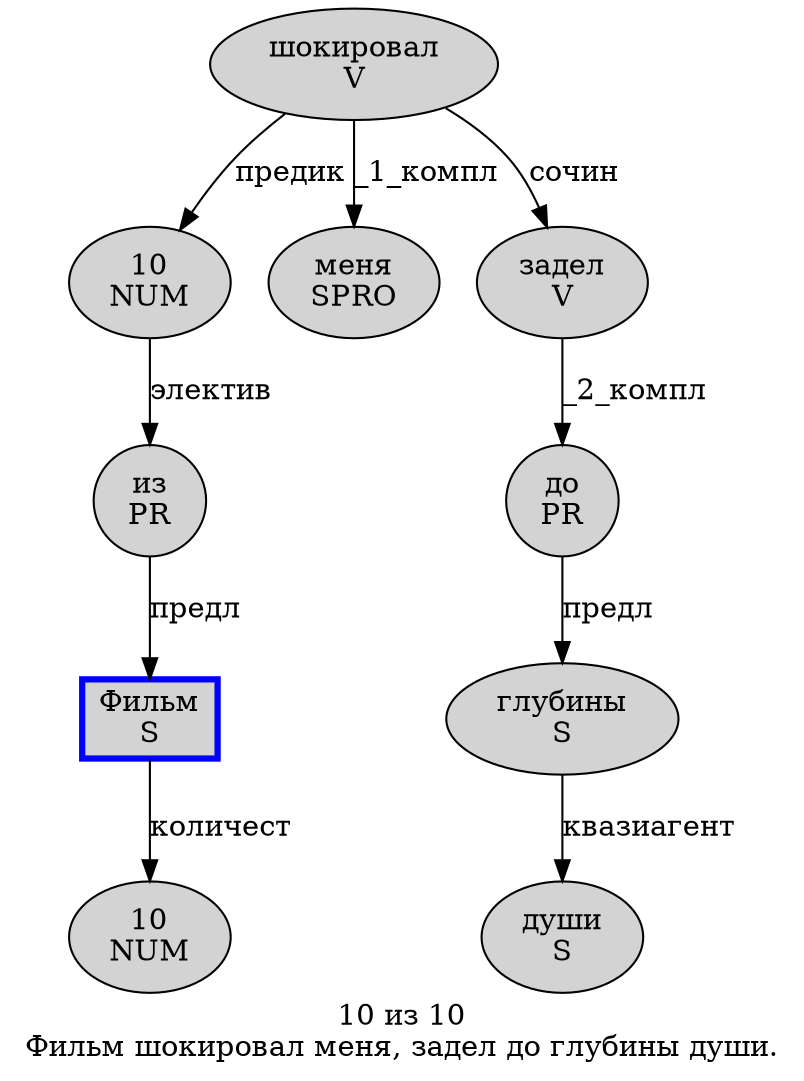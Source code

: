 digraph SENTENCE_82 {
	graph [label="10 из 10
Фильм шокировал меня, задел до глубины души."]
	node [style=filled]
		0 [label="10
NUM" color="" fillcolor=lightgray penwidth=1 shape=ellipse]
		1 [label="из
PR" color="" fillcolor=lightgray penwidth=1 shape=ellipse]
		2 [label="10
NUM" color="" fillcolor=lightgray penwidth=1 shape=ellipse]
		3 [label="Фильм
S" color=blue fillcolor=lightgray penwidth=3 shape=box]
		4 [label="шокировал
V" color="" fillcolor=lightgray penwidth=1 shape=ellipse]
		5 [label="меня
SPRO" color="" fillcolor=lightgray penwidth=1 shape=ellipse]
		7 [label="задел
V" color="" fillcolor=lightgray penwidth=1 shape=ellipse]
		8 [label="до
PR" color="" fillcolor=lightgray penwidth=1 shape=ellipse]
		9 [label="глубины
S" color="" fillcolor=lightgray penwidth=1 shape=ellipse]
		10 [label="души
S" color="" fillcolor=lightgray penwidth=1 shape=ellipse]
			8 -> 9 [label="предл"]
			7 -> 8 [label="_2_компл"]
			0 -> 1 [label="электив"]
			4 -> 0 [label="предик"]
			4 -> 5 [label="_1_компл"]
			4 -> 7 [label="сочин"]
			1 -> 3 [label="предл"]
			9 -> 10 [label="квазиагент"]
			3 -> 2 [label="количест"]
}